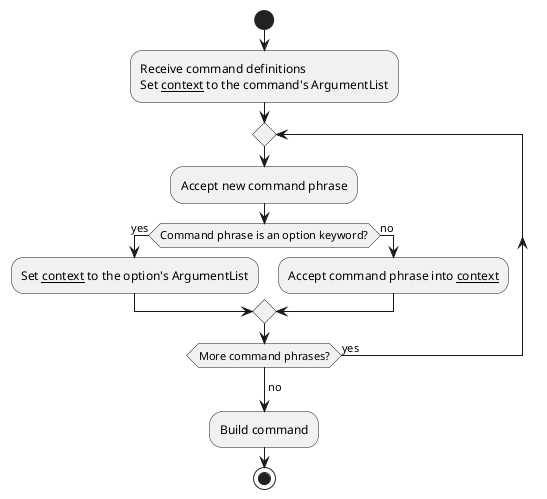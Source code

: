 @startuml

' Style
skinparam shadowing false

start
:Receive command definitions
Set __context__ to the command's ArgumentList;

repeat

:Accept new command phrase;

if (Command phrase is an option keyword?) then (yes)
    :Set __context__ to the option's ArgumentList;
else (no)
    :Accept command phrase into __context__;
endif

repeat while (More command phrases?) is (yes)
-> no;

:Build command;

stop
@enduml
